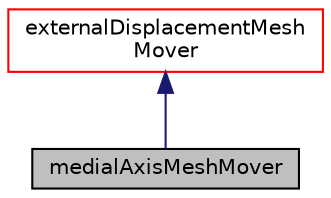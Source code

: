 digraph "medialAxisMeshMover"
{
  bgcolor="transparent";
  edge [fontname="Helvetica",fontsize="10",labelfontname="Helvetica",labelfontsize="10"];
  node [fontname="Helvetica",fontsize="10",shape=record];
  Node1 [label="medialAxisMeshMover",height=0.2,width=0.4,color="black", fillcolor="grey75", style="filled", fontcolor="black"];
  Node2 -> Node1 [dir="back",color="midnightblue",fontsize="10",style="solid",fontname="Helvetica"];
  Node2 [label="externalDisplacementMesh\lMover",height=0.2,width=0.4,color="red",URL="$a00719.html",tooltip="Virtual base class for mesh movers with externally provided displacement field giving the boundary co..."];
}
